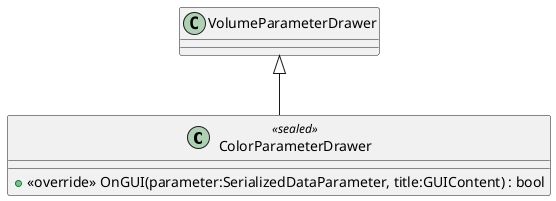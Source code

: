@startuml
class ColorParameterDrawer <<sealed>> {
    + <<override>> OnGUI(parameter:SerializedDataParameter, title:GUIContent) : bool
}
VolumeParameterDrawer <|-- ColorParameterDrawer
@enduml
